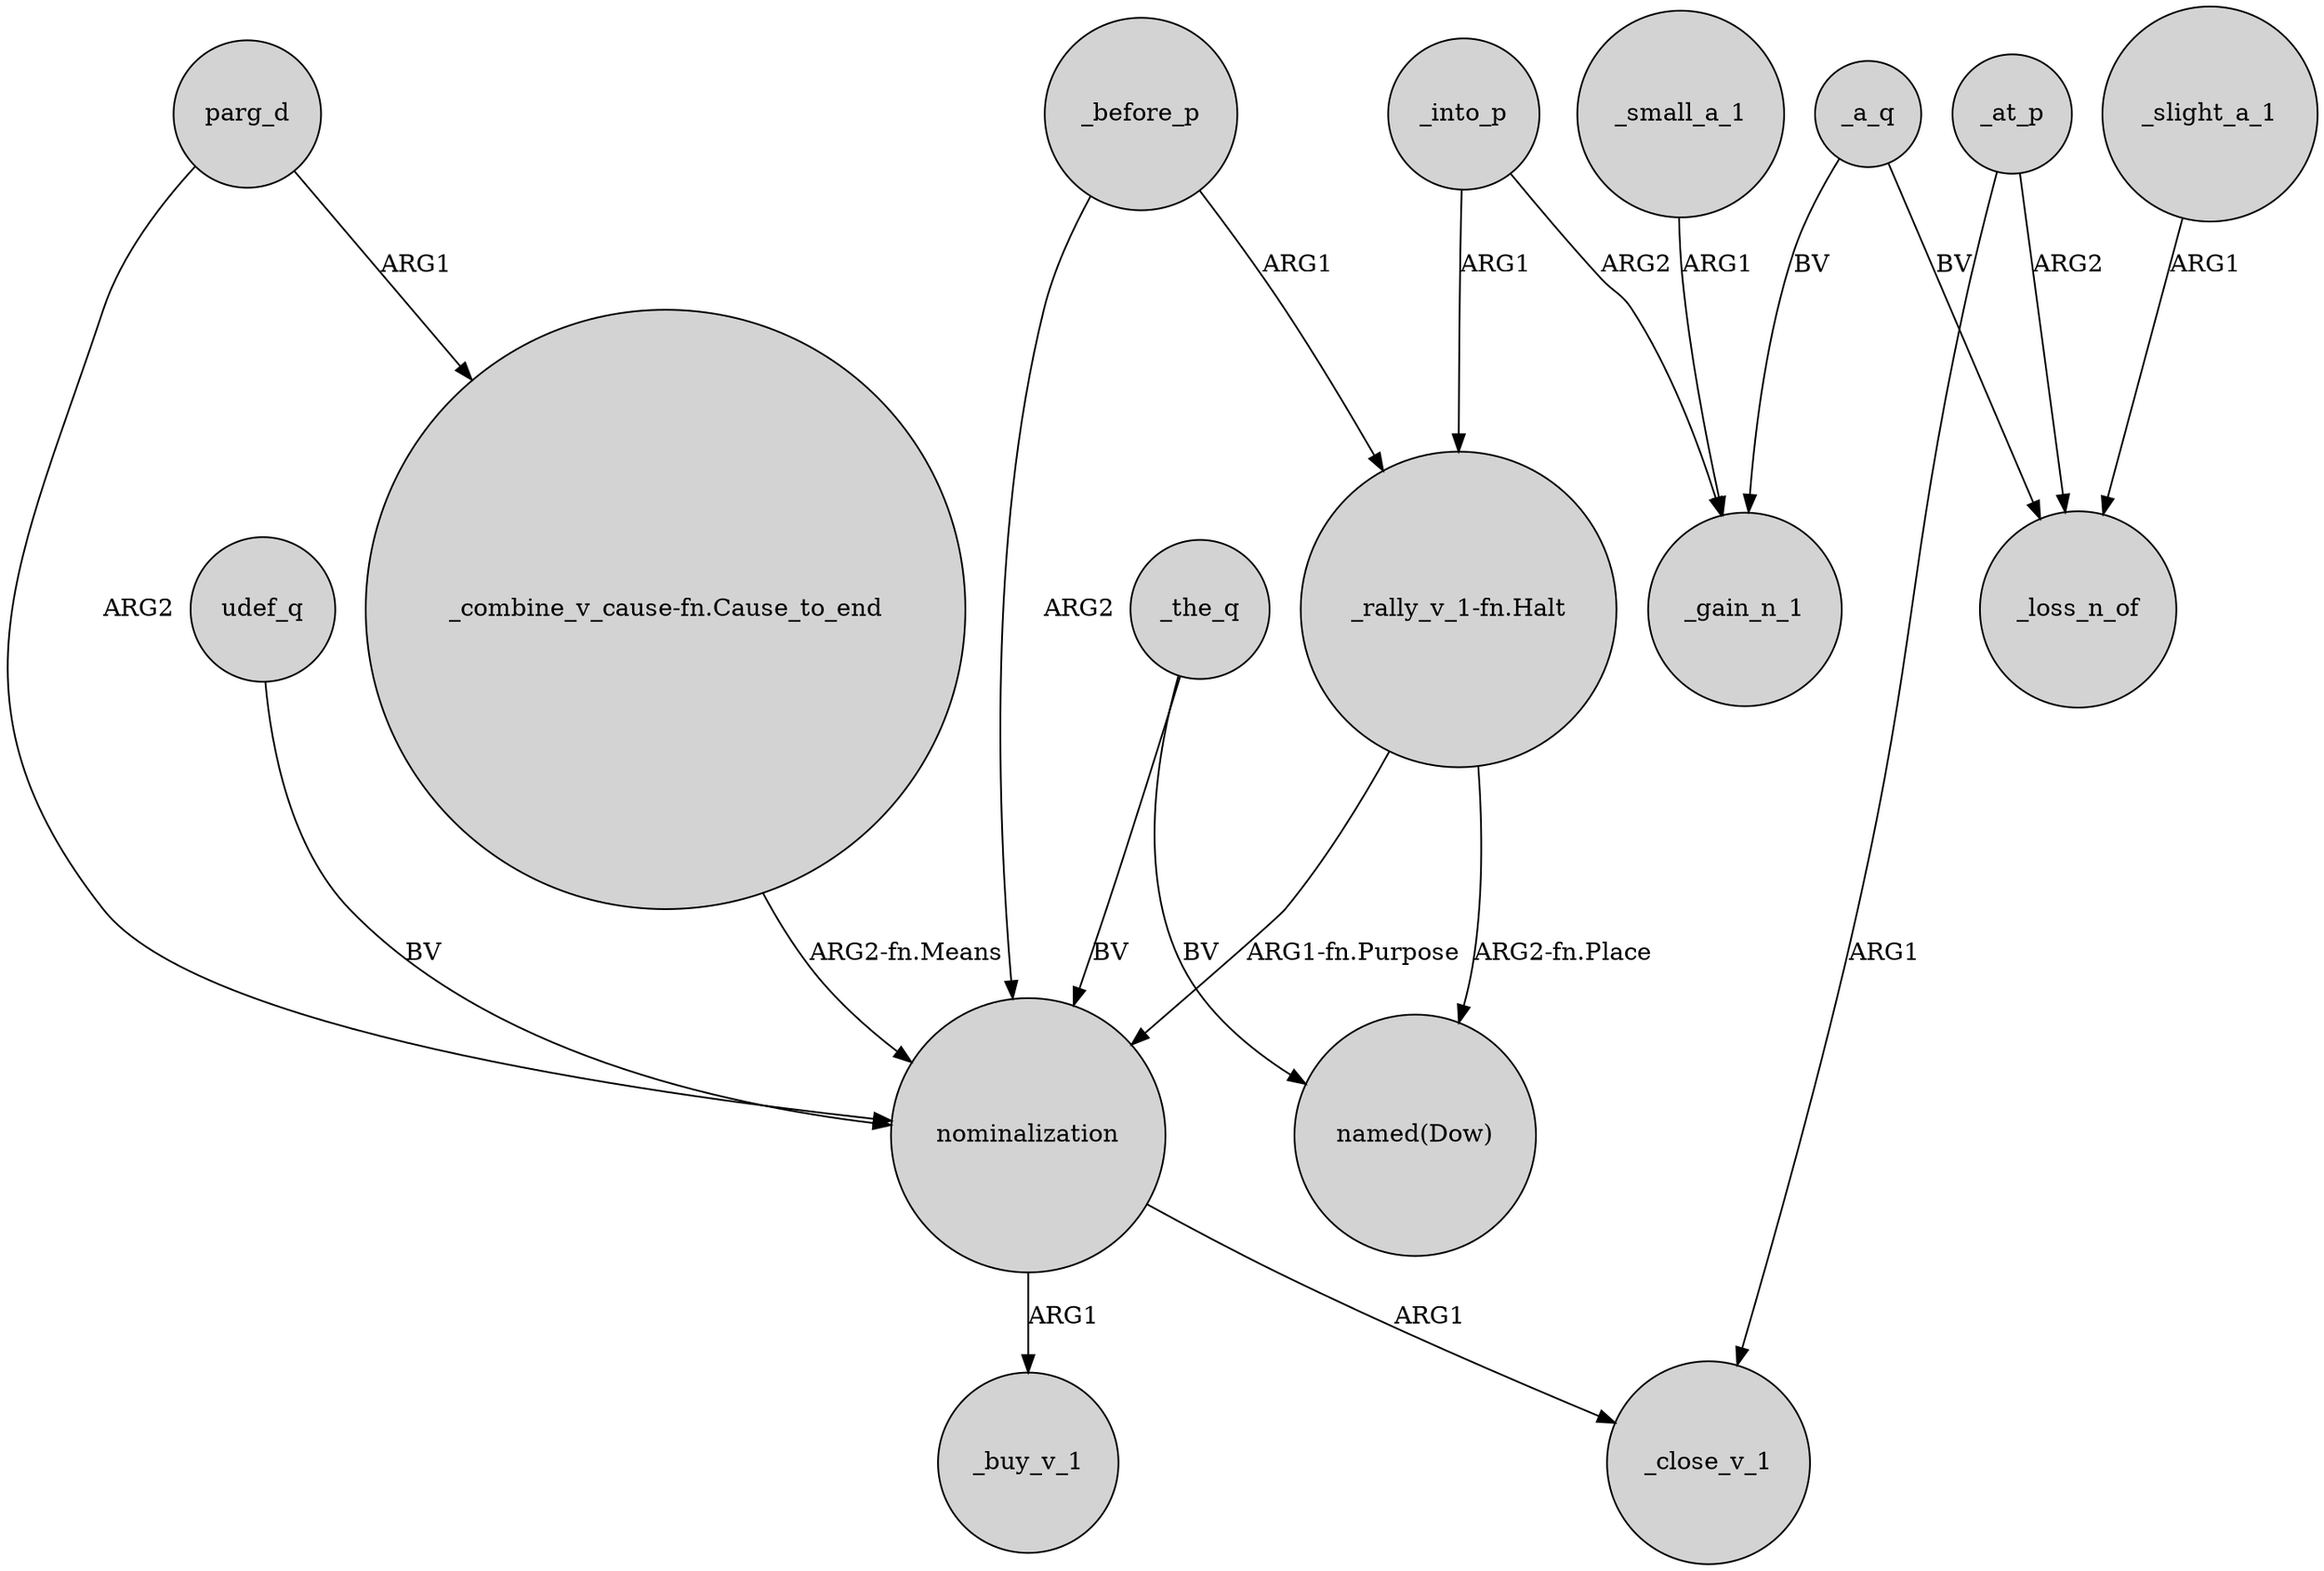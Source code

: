 digraph {
	node [shape=circle style=filled]
	_the_q -> "named(Dow)" [label=BV]
	nominalization -> _buy_v_1 [label=ARG1]
	_a_q -> _loss_n_of [label=BV]
	_before_p -> "_rally_v_1-fn.Halt" [label=ARG1]
	parg_d -> "_combine_v_cause-fn.Cause_to_end" [label=ARG1]
	_the_q -> nominalization [label=BV]
	_at_p -> _loss_n_of [label=ARG2]
	_before_p -> nominalization [label=ARG2]
	_at_p -> _close_v_1 [label=ARG1]
	_into_p -> "_rally_v_1-fn.Halt" [label=ARG1]
	udef_q -> nominalization [label=BV]
	_slight_a_1 -> _loss_n_of [label=ARG1]
	"_rally_v_1-fn.Halt" -> "named(Dow)" [label="ARG2-fn.Place"]
	_small_a_1 -> _gain_n_1 [label=ARG1]
	nominalization -> _close_v_1 [label=ARG1]
	_a_q -> _gain_n_1 [label=BV]
	"_combine_v_cause-fn.Cause_to_end" -> nominalization [label="ARG2-fn.Means"]
	"_rally_v_1-fn.Halt" -> nominalization [label="ARG1-fn.Purpose"]
	_into_p -> _gain_n_1 [label=ARG2]
	parg_d -> nominalization [label=ARG2]
}
